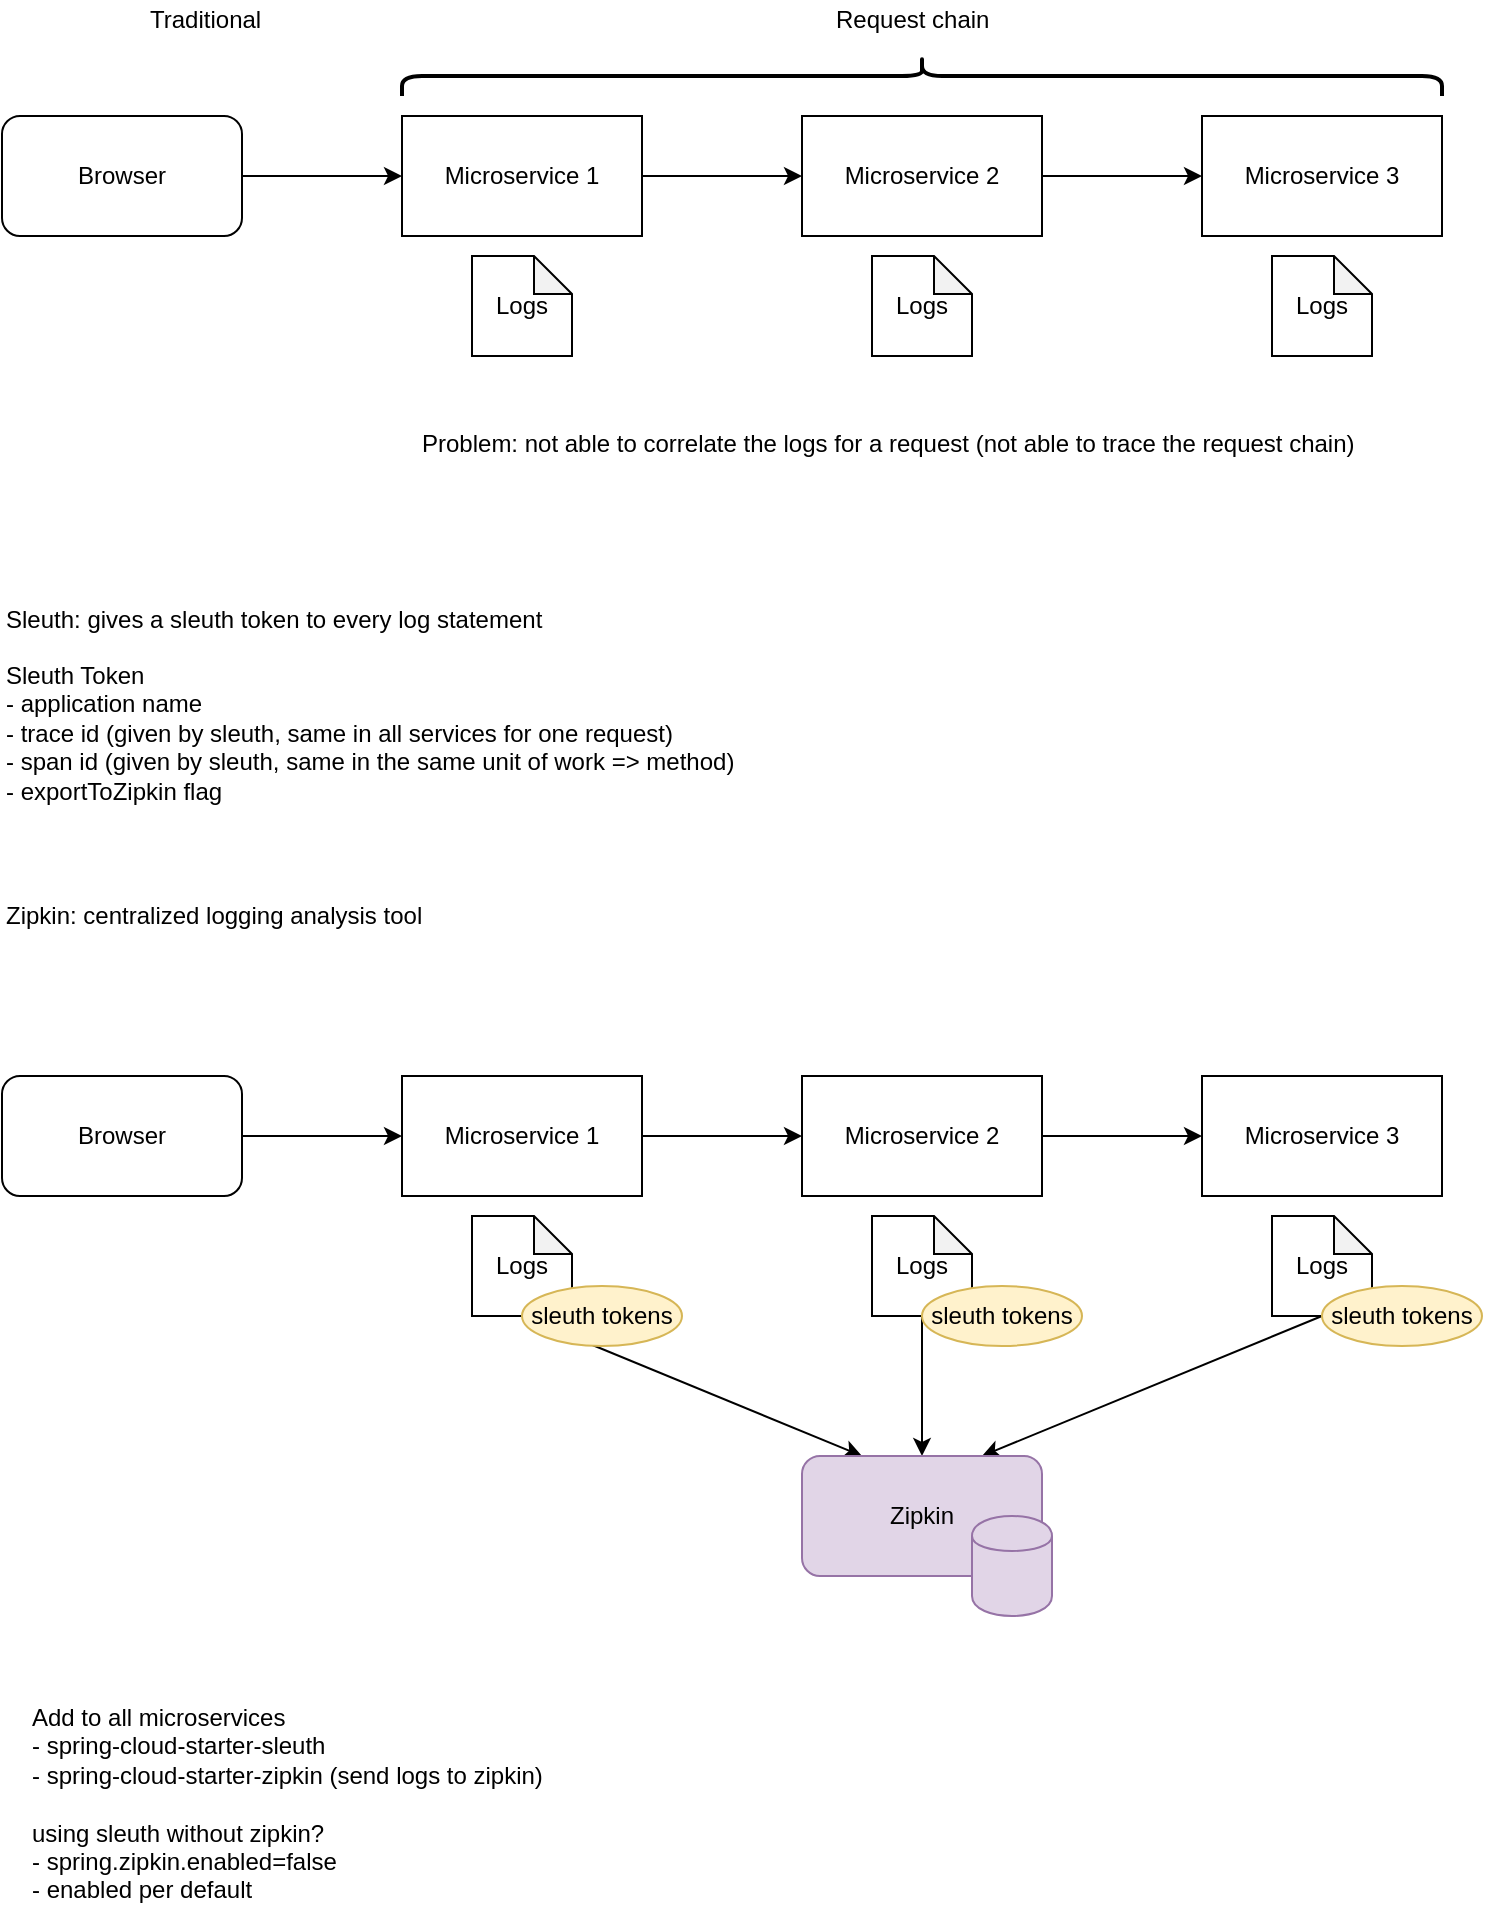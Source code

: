 <mxfile version="12.2.0" type="device" pages="1"><diagram id="2Nz4CIhQPudhFH0zF22n" name="Page-1"><mxGraphModel dx="931" dy="528" grid="1" gridSize="10" guides="1" tooltips="1" connect="1" arrows="1" fold="1" page="1" pageScale="1" pageWidth="827" pageHeight="1169" math="0" shadow="0"><root><mxCell id="0"/><mxCell id="1" parent="0"/><mxCell id="j1I9DktsaRI-tzvX1EuP-1" value="Traditional&lt;br&gt;" style="text;html=1;resizable=0;points=[];autosize=1;align=left;verticalAlign=top;spacingTop=-4;" vertex="1" parent="1"><mxGeometry x="112" y="102" width="70" height="20" as="geometry"/></mxCell><mxCell id="j1I9DktsaRI-tzvX1EuP-8" style="edgeStyle=orthogonalEdgeStyle;rounded=0;orthogonalLoop=1;jettySize=auto;html=1;exitX=1;exitY=0.5;exitDx=0;exitDy=0;entryX=0;entryY=0.5;entryDx=0;entryDy=0;" edge="1" parent="1" source="j1I9DktsaRI-tzvX1EuP-2" target="j1I9DktsaRI-tzvX1EuP-4"><mxGeometry relative="1" as="geometry"/></mxCell><mxCell id="j1I9DktsaRI-tzvX1EuP-2" value="Microservice 1" style="rounded=0;whiteSpace=wrap;html=1;" vertex="1" parent="1"><mxGeometry x="240" y="160" width="120" height="60" as="geometry"/></mxCell><mxCell id="j1I9DktsaRI-tzvX1EuP-3" value="Logs" style="shape=note;whiteSpace=wrap;html=1;backgroundOutline=1;darkOpacity=0.05;size=19;" vertex="1" parent="1"><mxGeometry x="275" y="230" width="50" height="50" as="geometry"/></mxCell><mxCell id="j1I9DktsaRI-tzvX1EuP-9" style="edgeStyle=orthogonalEdgeStyle;rounded=0;orthogonalLoop=1;jettySize=auto;html=1;exitX=1;exitY=0.5;exitDx=0;exitDy=0;entryX=0;entryY=0.5;entryDx=0;entryDy=0;" edge="1" parent="1" source="j1I9DktsaRI-tzvX1EuP-4" target="j1I9DktsaRI-tzvX1EuP-6"><mxGeometry relative="1" as="geometry"/></mxCell><mxCell id="j1I9DktsaRI-tzvX1EuP-4" value="Microservice 2" style="rounded=0;whiteSpace=wrap;html=1;" vertex="1" parent="1"><mxGeometry x="440" y="160" width="120" height="60" as="geometry"/></mxCell><mxCell id="j1I9DktsaRI-tzvX1EuP-5" value="Logs" style="shape=note;whiteSpace=wrap;html=1;backgroundOutline=1;darkOpacity=0.05;size=19;" vertex="1" parent="1"><mxGeometry x="475" y="230" width="50" height="50" as="geometry"/></mxCell><mxCell id="j1I9DktsaRI-tzvX1EuP-6" value="Microservice 3" style="rounded=0;whiteSpace=wrap;html=1;" vertex="1" parent="1"><mxGeometry x="640" y="160" width="120" height="60" as="geometry"/></mxCell><mxCell id="j1I9DktsaRI-tzvX1EuP-7" value="Logs" style="shape=note;whiteSpace=wrap;html=1;backgroundOutline=1;darkOpacity=0.05;size=19;" vertex="1" parent="1"><mxGeometry x="675" y="230" width="50" height="50" as="geometry"/></mxCell><mxCell id="j1I9DktsaRI-tzvX1EuP-12" style="edgeStyle=orthogonalEdgeStyle;rounded=0;orthogonalLoop=1;jettySize=auto;html=1;exitX=1;exitY=0.5;exitDx=0;exitDy=0;" edge="1" parent="1" source="j1I9DktsaRI-tzvX1EuP-11" target="j1I9DktsaRI-tzvX1EuP-2"><mxGeometry relative="1" as="geometry"/></mxCell><mxCell id="j1I9DktsaRI-tzvX1EuP-11" value="Browser" style="rounded=1;whiteSpace=wrap;html=1;" vertex="1" parent="1"><mxGeometry x="40" y="160" width="120" height="60" as="geometry"/></mxCell><mxCell id="j1I9DktsaRI-tzvX1EuP-13" value="Problem: not able to correlate the logs for a request (not able to trace the request chain)" style="text;html=1;resizable=0;points=[];autosize=1;align=left;verticalAlign=top;spacingTop=-4;" vertex="1" parent="1"><mxGeometry x="248" y="314" width="480" height="20" as="geometry"/></mxCell><mxCell id="j1I9DktsaRI-tzvX1EuP-15" value="Sleuth Token&lt;br&gt;- application name&lt;br&gt;- trace id (given by sleuth, same in all services for one request)&lt;br&gt;- span id (given by sleuth, same in the same unit of work =&amp;gt; method)&lt;br&gt;- exportToZipkin flag" style="text;html=1;resizable=0;points=[];autosize=1;align=left;verticalAlign=top;spacingTop=-4;" vertex="1" parent="1"><mxGeometry x="40" y="430" width="380" height="70" as="geometry"/></mxCell><mxCell id="j1I9DktsaRI-tzvX1EuP-16" value="Request chain" style="text;html=1;resizable=0;points=[];autosize=1;align=left;verticalAlign=top;spacingTop=-4;" vertex="1" parent="1"><mxGeometry x="455" y="102" width="90" height="20" as="geometry"/></mxCell><mxCell id="j1I9DktsaRI-tzvX1EuP-17" value="" style="shape=curlyBracket;whiteSpace=wrap;html=1;rounded=1;rotation=90;strokeWidth=2;" vertex="1" parent="1"><mxGeometry x="490" y="-120" width="20" height="520" as="geometry"/></mxCell><mxCell id="j1I9DktsaRI-tzvX1EuP-19" value="Sleuth: gives a sleuth token to every log statement" style="text;html=1;resizable=0;points=[];autosize=1;align=left;verticalAlign=top;spacingTop=-4;" vertex="1" parent="1"><mxGeometry x="40" y="402" width="280" height="20" as="geometry"/></mxCell><mxCell id="j1I9DktsaRI-tzvX1EuP-20" value="Zipkin: centralized logging analysis tool" style="text;html=1;resizable=0;points=[];autosize=1;align=left;verticalAlign=top;spacingTop=-4;" vertex="1" parent="1"><mxGeometry x="40" y="550" width="220" height="20" as="geometry"/></mxCell><mxCell id="j1I9DktsaRI-tzvX1EuP-21" style="edgeStyle=orthogonalEdgeStyle;rounded=0;orthogonalLoop=1;jettySize=auto;html=1;exitX=1;exitY=0.5;exitDx=0;exitDy=0;entryX=0;entryY=0.5;entryDx=0;entryDy=0;" edge="1" source="j1I9DktsaRI-tzvX1EuP-22" target="j1I9DktsaRI-tzvX1EuP-25" parent="1"><mxGeometry relative="1" as="geometry"/></mxCell><mxCell id="j1I9DktsaRI-tzvX1EuP-22" value="Microservice 1" style="rounded=0;whiteSpace=wrap;html=1;" vertex="1" parent="1"><mxGeometry x="240" y="640" width="120" height="60" as="geometry"/></mxCell><mxCell id="j1I9DktsaRI-tzvX1EuP-39" style="rounded=0;orthogonalLoop=1;jettySize=auto;html=1;exitX=0.5;exitY=1;exitDx=0;exitDy=0;exitPerimeter=0;entryX=0.25;entryY=0;entryDx=0;entryDy=0;" edge="1" parent="1" source="j1I9DktsaRI-tzvX1EuP-23" target="j1I9DktsaRI-tzvX1EuP-38"><mxGeometry relative="1" as="geometry"/></mxCell><mxCell id="j1I9DktsaRI-tzvX1EuP-23" value="Logs" style="shape=note;whiteSpace=wrap;html=1;backgroundOutline=1;darkOpacity=0.05;size=19;" vertex="1" parent="1"><mxGeometry x="275" y="710" width="50" height="50" as="geometry"/></mxCell><mxCell id="j1I9DktsaRI-tzvX1EuP-24" style="edgeStyle=orthogonalEdgeStyle;rounded=0;orthogonalLoop=1;jettySize=auto;html=1;exitX=1;exitY=0.5;exitDx=0;exitDy=0;entryX=0;entryY=0.5;entryDx=0;entryDy=0;" edge="1" source="j1I9DktsaRI-tzvX1EuP-25" target="j1I9DktsaRI-tzvX1EuP-27" parent="1"><mxGeometry relative="1" as="geometry"/></mxCell><mxCell id="j1I9DktsaRI-tzvX1EuP-25" value="Microservice 2" style="rounded=0;whiteSpace=wrap;html=1;" vertex="1" parent="1"><mxGeometry x="440" y="640" width="120" height="60" as="geometry"/></mxCell><mxCell id="j1I9DktsaRI-tzvX1EuP-40" style="edgeStyle=none;rounded=0;orthogonalLoop=1;jettySize=auto;html=1;exitX=0.5;exitY=1;exitDx=0;exitDy=0;exitPerimeter=0;" edge="1" parent="1" source="j1I9DktsaRI-tzvX1EuP-26" target="j1I9DktsaRI-tzvX1EuP-38"><mxGeometry relative="1" as="geometry"/></mxCell><mxCell id="j1I9DktsaRI-tzvX1EuP-26" value="Logs" style="shape=note;whiteSpace=wrap;html=1;backgroundOutline=1;darkOpacity=0.05;size=19;" vertex="1" parent="1"><mxGeometry x="475" y="710" width="50" height="50" as="geometry"/></mxCell><mxCell id="j1I9DktsaRI-tzvX1EuP-27" value="Microservice 3" style="rounded=0;whiteSpace=wrap;html=1;" vertex="1" parent="1"><mxGeometry x="640" y="640" width="120" height="60" as="geometry"/></mxCell><mxCell id="j1I9DktsaRI-tzvX1EuP-28" value="Logs" style="shape=note;whiteSpace=wrap;html=1;backgroundOutline=1;darkOpacity=0.05;size=19;" vertex="1" parent="1"><mxGeometry x="675" y="710" width="50" height="50" as="geometry"/></mxCell><mxCell id="j1I9DktsaRI-tzvX1EuP-29" style="edgeStyle=orthogonalEdgeStyle;rounded=0;orthogonalLoop=1;jettySize=auto;html=1;exitX=1;exitY=0.5;exitDx=0;exitDy=0;" edge="1" source="j1I9DktsaRI-tzvX1EuP-30" target="j1I9DktsaRI-tzvX1EuP-22" parent="1"><mxGeometry relative="1" as="geometry"/></mxCell><mxCell id="j1I9DktsaRI-tzvX1EuP-30" value="Browser" style="rounded=1;whiteSpace=wrap;html=1;" vertex="1" parent="1"><mxGeometry x="40" y="640" width="120" height="60" as="geometry"/></mxCell><mxCell id="j1I9DktsaRI-tzvX1EuP-34" value="sleuth tokens" style="ellipse;whiteSpace=wrap;html=1;strokeWidth=1;fillColor=#fff2cc;strokeColor=#d6b656;" vertex="1" parent="1"><mxGeometry x="300" y="745" width="80" height="30" as="geometry"/></mxCell><mxCell id="j1I9DktsaRI-tzvX1EuP-35" value="sleuth tokens" style="ellipse;whiteSpace=wrap;html=1;strokeWidth=1;fillColor=#fff2cc;strokeColor=#d6b656;" vertex="1" parent="1"><mxGeometry x="500" y="745" width="80" height="30" as="geometry"/></mxCell><mxCell id="j1I9DktsaRI-tzvX1EuP-41" style="edgeStyle=none;rounded=0;orthogonalLoop=1;jettySize=auto;html=1;exitX=0;exitY=0.5;exitDx=0;exitDy=0;entryX=0.75;entryY=0;entryDx=0;entryDy=0;" edge="1" parent="1" source="j1I9DktsaRI-tzvX1EuP-36" target="j1I9DktsaRI-tzvX1EuP-38"><mxGeometry relative="1" as="geometry"/></mxCell><mxCell id="j1I9DktsaRI-tzvX1EuP-36" value="sleuth tokens" style="ellipse;whiteSpace=wrap;html=1;strokeWidth=1;fillColor=#fff2cc;strokeColor=#d6b656;" vertex="1" parent="1"><mxGeometry x="700" y="745" width="80" height="30" as="geometry"/></mxCell><mxCell id="j1I9DktsaRI-tzvX1EuP-38" value="Zipkin" style="rounded=1;whiteSpace=wrap;html=1;strokeWidth=1;fillColor=#e1d5e7;strokeColor=#9673a6;" vertex="1" parent="1"><mxGeometry x="440" y="830" width="120" height="60" as="geometry"/></mxCell><mxCell id="j1I9DktsaRI-tzvX1EuP-42" value="" style="shape=cylinder;whiteSpace=wrap;html=1;boundedLbl=1;backgroundOutline=1;strokeWidth=1;fillColor=#e1d5e7;strokeColor=#9673a6;" vertex="1" parent="1"><mxGeometry x="525" y="860" width="40" height="50" as="geometry"/></mxCell><mxCell id="j1I9DktsaRI-tzvX1EuP-43" value="Add to all microservices&lt;br&gt;- spring-cloud-starter-sleuth&lt;br&gt;- spring-cloud-starter-zipkin (send logs to zipkin)&lt;br&gt;&lt;br&gt;using sleuth without zipkin?&lt;br&gt;- spring.zipkin.enabled=false&lt;br&gt;- enabled per default" style="text;html=1;resizable=0;points=[];autosize=1;align=left;verticalAlign=top;spacingTop=-4;" vertex="1" parent="1"><mxGeometry x="53" y="951" width="270" height="100" as="geometry"/></mxCell></root></mxGraphModel></diagram></mxfile>
